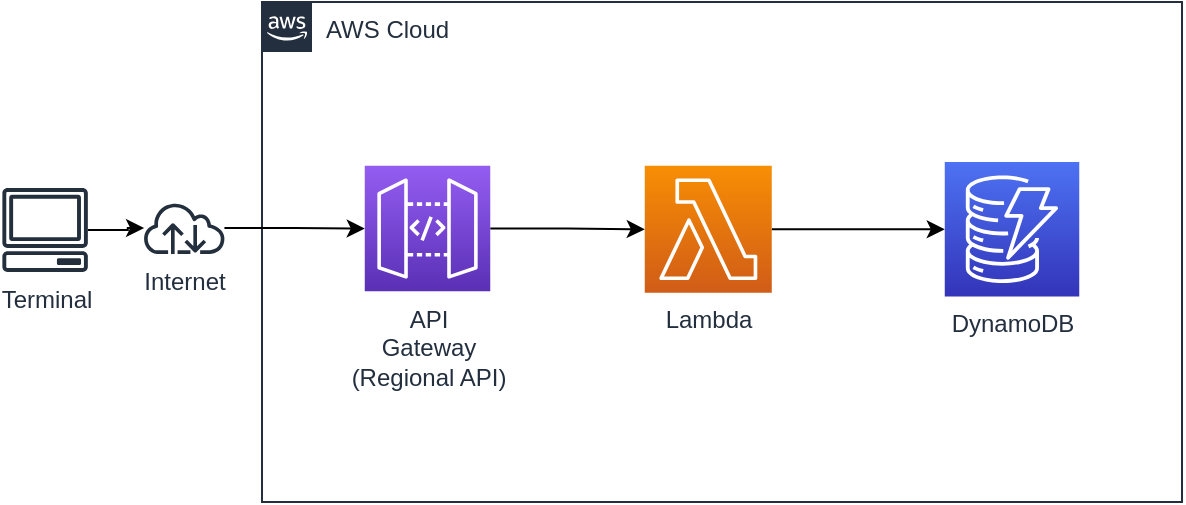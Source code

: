<mxfile version="16.5.1" type="device"><diagram id="Ht1M8jgEwFfnCIfOTk4-" name="Page-1"><mxGraphModel dx="1055" dy="816" grid="1" gridSize="10" guides="1" tooltips="1" connect="1" arrows="1" fold="1" page="1" pageScale="1" pageWidth="1169" pageHeight="827" math="0" shadow="0"><root><mxCell id="0"/><mxCell id="1" parent="0"/><mxCell id="rJHkaKQiRht_rXvInmyD-1" value="AWS Cloud" style="points=[[0,0],[0.25,0],[0.5,0],[0.75,0],[1,0],[1,0.25],[1,0.5],[1,0.75],[1,1],[0.75,1],[0.5,1],[0.25,1],[0,1],[0,0.75],[0,0.5],[0,0.25]];outlineConnect=0;gradientColor=none;html=1;whiteSpace=wrap;fontSize=12;fontStyle=0;container=1;pointerEvents=0;collapsible=0;recursiveResize=0;shape=mxgraph.aws4.group;grIcon=mxgraph.aws4.group_aws_cloud_alt;strokeColor=#232F3E;fillColor=none;verticalAlign=top;align=left;spacingLeft=30;fontColor=#232F3E;dashed=0;" parent="1" vertex="1"><mxGeometry x="300" y="250" width="460" height="250" as="geometry"/></mxCell><mxCell id="hqxfeq54YvStCz6JmCxM-3" style="edgeStyle=orthogonalEdgeStyle;rounded=0;orthogonalLoop=1;jettySize=auto;html=1;" edge="1" parent="rJHkaKQiRht_rXvInmyD-1" source="rJHkaKQiRht_rXvInmyD-11" target="hqxfeq54YvStCz6JmCxM-2"><mxGeometry relative="1" as="geometry"/></mxCell><mxCell id="rJHkaKQiRht_rXvInmyD-11" value="Lambda" style="sketch=0;points=[[0,0,0],[0.25,0,0],[0.5,0,0],[0.75,0,0],[1,0,0],[0,1,0],[0.25,1,0],[0.5,1,0],[0.75,1,0],[1,1,0],[0,0.25,0],[0,0.5,0],[0,0.75,0],[1,0.25,0],[1,0.5,0],[1,0.75,0]];outlineConnect=0;fontColor=#232F3E;gradientColor=#F78E04;gradientDirection=north;fillColor=#D05C17;strokeColor=#ffffff;dashed=0;verticalLabelPosition=bottom;verticalAlign=top;align=center;html=1;fontSize=12;fontStyle=0;aspect=fixed;shape=mxgraph.aws4.resourceIcon;resIcon=mxgraph.aws4.lambda;" parent="rJHkaKQiRht_rXvInmyD-1" vertex="1"><mxGeometry x="191.38" y="81.88" width="63.5" height="63.5" as="geometry"/></mxCell><mxCell id="rJHkaKQiRht_rXvInmyD-13" style="edgeStyle=orthogonalEdgeStyle;rounded=0;orthogonalLoop=1;jettySize=auto;html=1;entryX=0;entryY=0.5;entryDx=0;entryDy=0;entryPerimeter=0;" parent="rJHkaKQiRht_rXvInmyD-1" source="rJHkaKQiRht_rXvInmyD-12" target="rJHkaKQiRht_rXvInmyD-11" edge="1"><mxGeometry relative="1" as="geometry"/></mxCell><mxCell id="rJHkaKQiRht_rXvInmyD-12" value="API&lt;br&gt;Gateway&lt;br&gt;(Regional API)" style="sketch=0;points=[[0,0,0],[0.25,0,0],[0.5,0,0],[0.75,0,0],[1,0,0],[0,1,0],[0.25,1,0],[0.5,1,0],[0.75,1,0],[1,1,0],[0,0.25,0],[0,0.5,0],[0,0.75,0],[1,0.25,0],[1,0.5,0],[1,0.75,0]];outlineConnect=0;fontColor=#232F3E;gradientColor=#945DF2;gradientDirection=north;fillColor=#5A30B5;strokeColor=#ffffff;dashed=0;verticalLabelPosition=bottom;verticalAlign=top;align=center;html=1;fontSize=12;fontStyle=0;aspect=fixed;shape=mxgraph.aws4.resourceIcon;resIcon=mxgraph.aws4.api_gateway;" parent="rJHkaKQiRht_rXvInmyD-1" vertex="1"><mxGeometry x="51.38" y="81.88" width="62.75" height="62.75" as="geometry"/></mxCell><mxCell id="hqxfeq54YvStCz6JmCxM-2" value="DynamoDB" style="sketch=0;points=[[0,0,0],[0.25,0,0],[0.5,0,0],[0.75,0,0],[1,0,0],[0,1,0],[0.25,1,0],[0.5,1,0],[0.75,1,0],[1,1,0],[0,0.25,0],[0,0.5,0],[0,0.75,0],[1,0.25,0],[1,0.5,0],[1,0.75,0]];outlineConnect=0;fontColor=#232F3E;gradientColor=#4D72F3;gradientDirection=north;fillColor=#3334B9;strokeColor=#ffffff;dashed=0;verticalLabelPosition=bottom;verticalAlign=top;align=center;html=1;fontSize=12;fontStyle=0;aspect=fixed;shape=mxgraph.aws4.resourceIcon;resIcon=mxgraph.aws4.dynamodb;" vertex="1" parent="rJHkaKQiRht_rXvInmyD-1"><mxGeometry x="341.38" y="80" width="67.25" height="67.25" as="geometry"/></mxCell><mxCell id="rJHkaKQiRht_rXvInmyD-5" style="edgeStyle=orthogonalEdgeStyle;rounded=0;orthogonalLoop=1;jettySize=auto;html=1;" parent="1" source="rJHkaKQiRht_rXvInmyD-2" target="rJHkaKQiRht_rXvInmyD-3" edge="1"><mxGeometry relative="1" as="geometry"/></mxCell><mxCell id="rJHkaKQiRht_rXvInmyD-2" value="Terminal" style="sketch=0;outlineConnect=0;fontColor=#232F3E;gradientColor=none;fillColor=#232F3D;strokeColor=none;dashed=0;verticalLabelPosition=bottom;verticalAlign=top;align=center;html=1;fontSize=12;fontStyle=0;aspect=fixed;pointerEvents=1;shape=mxgraph.aws4.client;" parent="1" vertex="1"><mxGeometry x="170" y="343" width="43.11" height="42" as="geometry"/></mxCell><mxCell id="rJHkaKQiRht_rXvInmyD-6" style="edgeStyle=orthogonalEdgeStyle;rounded=0;orthogonalLoop=1;jettySize=auto;html=1;" parent="1" source="rJHkaKQiRht_rXvInmyD-3" target="rJHkaKQiRht_rXvInmyD-12" edge="1"><mxGeometry relative="1" as="geometry"><mxPoint x="350" y="359" as="targetPoint"/></mxGeometry></mxCell><mxCell id="rJHkaKQiRht_rXvInmyD-3" value="Internet" style="sketch=0;outlineConnect=0;fontColor=#232F3E;gradientColor=none;fillColor=#232F3D;strokeColor=none;dashed=0;verticalLabelPosition=bottom;verticalAlign=top;align=center;html=1;fontSize=12;fontStyle=0;aspect=fixed;pointerEvents=1;shape=mxgraph.aws4.internet;" parent="1" vertex="1"><mxGeometry x="240" y="350" width="42.25" height="26" as="geometry"/></mxCell></root></mxGraphModel></diagram></mxfile>